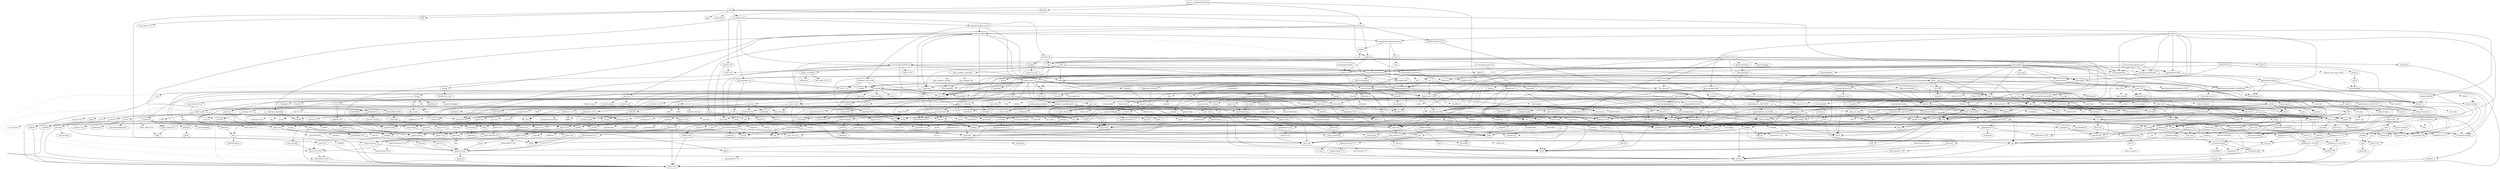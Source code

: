 digraph {
    0 [ label = "tests" shape = box]
    1 [ label = "catalyst-toolbox" shape = box]
    2 [ label = "chain-addr" shape = box]
    3 [ label = "chain-core" shape = box]
    4 [ label = "chain-ser" shape = box]
    5 [ label = "chain-crypto" shape = box]
    6 [ label = "typed-bytes" shape = box]
    7 [ label = "chain-impl-mockchain" shape = box]
    8 [ label = "cardano-legacy-address" shape = box]
    9 [ label = "chain-time" shape = box]
    10 [ label = "chain-vote" shape = box]
    11 [ label = "imhamt" shape = box]
    12 [ label = "sparse-array" shape = box]
    13 [ label = "chain-storage" shape = box]
    14 [ label = "jcli" shape = box]
    15 [ label = "jormungandr-lib" shape = box]
    16 [ label = "jormungandr-automation" shape = box]
    17 [ label = "jortestkit" shape = box]
    18 [ label = "jormungandr-integration-tests" shape = box]
    19 [ label = "hersir" shape = box]
    20 [ label = "thor" shape = box]
    21 [ label = "loki" shape = box]
    22 [ label = "mjolnir" shape = box]
    23 [ label = "snapshot-lib" shape = box]
    24 [ label = "symmetric-cipher" shape = box]
    25 [ label = "vit-servicing-station-lib" shape = box]
    26 [ label = "event-db" shape = box]
    27 [ label = "vit-servicing-station-tests" shape = box]
    28 [ label = "wallet" shape = box]
    29 [ label = "chain-path-derivation" shape = box]
    30 [ label = "hdkeygen" shape = box]
    31 [ label = "chain-network" shape = box]
    32 [ label = "jormungandrwallet" shape = box]
    33 [ label = "wallet-core" shape = box]
    34 [ label = "wallet-wasm-js" shape = box]
    35 [ label = "jormungandr" shape = box]
    36 [ label = "explorer" shape = box]
    37 [ label = "settings" shape = box]
    38 [ label = "blockchain" shape = box]
    39 [ label = "vit-servicing-station-cli" shape = box]
    40 [ label = "vit-servicing-station-server" shape = box]
    41 [ label = "iapyx" shape = box]
    42 [ label = "valgrind" shape = box]
    43 [ label = "vitup" shape = box]
    44 [ label = "mainnet-lib" shape = box]
    45 [ label = "mainnet-tools" shape = box]
    46 [ label = "scheduler-service-lib" shape = box]
    47 [ label = "signals-handler" shape = box]
    48 [ label = "snapshot-trigger-service" shape = box]
    49 [ label = "voting_tools_rs" shape = box]
    50 [ label = "integration-tests" shape = box]
    51 [ label = "cat-data-service" shape = box]
    52 [ label = "audit" shape = box]
    53 [ label = "assert_fs" ]
    54 [ label = "bech32 0.8.1" ]
    55 [ label = "clap 4.2.1" ]
    56 [ label = "color-eyre" ]
    57 [ label = "csv" ]
    58 [ label = "fraction" ]
    59 [ label = "futures" ]
    60 [ label = "gag" ]
    61 [ label = "governor" ]
    62 [ label = "graphql_client" ]
    63 [ label = "hex" ]
    64 [ label = "image" ]
    65 [ label = "itertools 0.10.5" ]
    66 [ label = "once_cell" ]
    67 [ label = "qrcode" ]
    68 [ label = "quircs" ]
    69 [ label = "rand 0.8.5" ]
    70 [ label = "rand_chacha 0.3.1" ]
    71 [ label = "rayon" ]
    72 [ label = "regex" ]
    73 [ label = "reqwest" ]
    74 [ label = "rust_decimal" ]
    75 [ label = "serde" ]
    76 [ label = "serde_json" ]
    77 [ label = "serde_yaml 0.8.26" ]
    78 [ label = "sscanf" ]
    79 [ label = "thiserror" ]
    80 [ label = "time 0.3.20" ]
    81 [ label = "tokio" ]
    82 [ label = "tracing" ]
    83 [ label = "tracing-subscriber" ]
    84 [ label = "url" ]
    85 [ label = "cryptoxide 0.4.4" ]
    86 [ label = "proptest" ]
    87 [ label = "quickcheck" ]
    88 [ label = "curve25519-dalek-ng" ]
    89 [ label = "ed25519-bip32 0.4.1" ]
    90 [ label = "ed25519-dalek" ]
    91 [ label = "generic-array" ]
    92 [ label = "rand_core 0.6.4" ]
    93 [ label = "sha2 0.10.6" ]
    94 [ label = "lazy_static" ]
    95 [ label = "strum" ]
    96 [ label = "cbor_event" ]
    97 [ label = "base64 0.21.0" ]
    98 [ label = "const_format" ]
    99 [ label = "criterion" style = dashed]
    100 [ label = "data-pile" ]
    101 [ label = "sled" ]
    102 [ label = "tempfile" ]
    103 [ label = "base64 0.13.1" ]
    104 [ label = "bincode" ]
    105 [ label = "bytes" ]
    106 [ label = "clap_complete" ]
    107 [ label = "gtmpl" ]
    108 [ label = "rpassword" ]
    109 [ label = "http" ]
    110 [ label = "humantime" ]
    111 [ label = "parity-multiaddr" ]
    112 [ label = "serde_with 2.3.1" ]
    113 [ label = "assert_cmd" ]
    114 [ label = "bytesize" ]
    115 [ label = "custom_debug" ]
    116 [ label = "flate2" ]
    117 [ label = "fs_extra" ]
    118 [ label = "json" ]
    119 [ label = "keynesis" ]
    120 [ label = "log" ]
    121 [ label = "netstat2" ]
    122 [ label = "os_info" ]
    123 [ label = "poldercast" ]
    124 [ label = "predicates 2.1.5" ]
    125 [ label = "prost 0.9.0" ]
    126 [ label = "semver" ]
    127 [ label = "sysinfo" ]
    128 [ label = "tar" ]
    129 [ label = "tokio-stream" ]
    130 [ label = "tonic 0.6.2" ]
    131 [ label = "warp" ]
    132 [ label = "zip" ]
    133 [ label = "console" ]
    134 [ label = "dialoguer" ]
    135 [ label = "indicatif" ]
    136 [ label = "sha-1" ]
    137 [ label = "sha2 0.9.9" ]
    138 [ label = "bech32 0.7.3" ]
    139 [ label = "yaml-rust" ]
    140 [ label = "ctrlc" ]
    141 [ label = "slave-pool" ]
    142 [ label = "cocoon" ]
    143 [ label = "dirs" ]
    144 [ label = "serde_test" style = dashed]
    145 [ label = "zeroize" ]
    146 [ label = "diesel" ]
    147 [ label = "diesel_migrations" ]
    148 [ label = "dotenv" ]
    149 [ label = "http-zipkin" ]
    150 [ label = "notify" ]
    151 [ label = "r2d2" ]
    152 [ label = "simplelog 0.8.0" ]
    153 [ label = "tracing-futures" ]
    154 [ label = "bb8" ]
    155 [ label = "bb8-postgres" ]
    156 [ label = "chrono" ]
    157 [ label = "dotenvy" ]
    158 [ label = "tokio-postgres" ]
    159 [ label = "cfg-if 0.1.10" ]
    160 [ label = "dyn-clone" ]
    161 [ label = "fake" ]
    162 [ label = "hyper" ]
    163 [ label = "postgres" ]
    164 [ label = "pretty_assertions" ]
    165 [ label = "rand 0.7.3" ]
    166 [ label = "rand_core 0.5.1" ]
    167 [ label = "refinery" ]
    168 [ label = "hashlink" ]
    169 [ label = "http-body" ]
    170 [ label = "pin-project" ]
    171 [ label = "clear_on_drop" ]
    172 [ label = "console_error_panic_hook" style = dashed]
    173 [ label = "getrandom 0.2.9" ]
    174 [ label = "js-sys" ]
    175 [ label = "wasm-bindgen" ]
    176 [ label = "web-sys" ]
    177 [ label = "arc-swap" ]
    178 [ label = "jsonrpsee-core" ]
    179 [ label = "jsonrpsee-http-server" ]
    180 [ label = "linked-hash-map" ]
    181 [ label = "local-ip-address" ]
    182 [ label = "lru" ]
    183 [ label = "opentelemetry" ]
    184 [ label = "opentelemetry-otlp" ]
    185 [ label = "opentelemetry-semantic-conventions" ]
    186 [ label = "prometheus" ]
    187 [ label = "tokio-util 0.6.10" ]
    188 [ label = "tracing-appender" ]
    189 [ label = "tracing-opentelemetry" ]
    190 [ label = "trust-dns-resolver" ]
    191 [ label = "anyhow" ]
    192 [ label = "async-graphql" ]
    193 [ label = "async-graphql-warp" ]
    194 [ label = "futures-channel" ]
    195 [ label = "futures-util" ]
    196 [ label = "ed25519-bip32 0.3.2" ]
    197 [ label = "prettytable-rs" ]
    198 [ label = "warp-reverse-proxy" ]
    199 [ label = "diffy" ]
    200 [ label = "glob" ]
    201 [ label = "path-slash" ]
    202 [ label = "rustls" ]
    203 [ label = "rustls-pemfile" ]
    204 [ label = "tempdir" ]
    205 [ label = "tokio-rustls" ]
    206 [ label = "uuid 0.8.2" ]
    207 [ label = "walkdir" ]
    208 [ label = "cardano-serialization-lib" ]
    209 [ label = "pharos" ]
    210 [ label = "job_scheduler_ng" ]
    211 [ label = "num-traits" ]
    212 [ label = "uuid 1.3.1" ]
    213 [ label = "bytekind" ]
    214 [ label = "cddl" ]
    215 [ label = "ciborium" ]
    216 [ label = "dashmap" ]
    217 [ label = "microtype" ]
    218 [ label = "nonempty" ]
    219 [ label = "validity" ]
    220 [ label = "cfg-if 1.0.0" ]
    221 [ label = "libmath" ]
    222 [ label = "rand_chacha 0.2.2" ]
    223 [ label = "axum" ]
    224 [ label = "metrics" ]
    225 [ label = "metrics-exporter-prometheus" ]
    226 [ label = "opentelemetry-prometheus 0.13.0" ]
    227 [ label = "panic-message" ]
    228 [ label = "poem" ]
    229 [ label = "poem-extensions" ]
    230 [ label = "poem-openapi" ]
    231 [ label = "serde_with 3.3.0" ]
    232 [ label = "tower-http" ]
    233 [ label = "clap_complete_command" ]
    234 [ label = "anstyle" ]
    235 [ label = "doc-comment" ]
    236 [ label = "globwalk" ]
    237 [ label = "predicates 3.0.2" ]
    238 [ label = "predicates-core" ]
    239 [ label = "predicates-tree" ]
    240 [ label = "clap_builder" ]
    241 [ label = "backtrace" ]
    242 [ label = "color-spantrace" style = dashed]
    243 [ label = "eyre" ]
    244 [ label = "indenter" ]
    245 [ label = "owo-colors" ]
    246 [ label = "tracing-error" style = dashed]
    247 [ label = "csv-core" ]
    248 [ label = "itoa" ]
    249 [ label = "ryu" ]
    250 [ label = "num" ]
    251 [ label = "futures-core" ]
    252 [ label = "futures-executor" ]
    253 [ label = "futures-io" ]
    254 [ label = "futures-sink" ]
    255 [ label = "futures-task" ]
    256 [ label = "filedescriptor" ]
    257 [ label = "futures-timer" style = dashed]
    258 [ label = "no-std-compat" ]
    259 [ label = "nonzero_ext" ]
    260 [ label = "parking_lot 0.12.1" ]
    261 [ label = "smallvec" ]
    262 [ label = "bytemuck" ]
    263 [ label = "byteorder" ]
    264 [ label = "color_quant" ]
    265 [ label = "gif" style = dashed]
    266 [ label = "jpeg-decoder" style = dashed]
    267 [ label = "num-iter" ]
    268 [ label = "num-rational 0.3.2" ]
    269 [ label = "png" style = dashed]
    270 [ label = "scoped_threadpool" style = dashed]
    271 [ label = "tiff" style = dashed]
    272 [ label = "either" ]
    273 [ label = "checked_int_cast" ]
    274 [ label = "ppv-lite86" ]
    275 [ label = "rayon-core" ]
    276 [ label = "aho-corasick 1.0.5" style = dashed]
    277 [ label = "memchr" ]
    278 [ label = "regex-automata 0.3.7" ]
    279 [ label = "regex-syntax 0.7.5" ]
    280 [ label = "serde_urlencoded" ]
    281 [ label = "tower-service" ]
    282 [ label = "arrayvec 0.7.2" ]
    283 [ label = "borsh" style = dashed]
    284 [ label = "bytecheck" style = dashed]
    285 [ label = "rkyv" style = dashed]
    286 [ label = "indexmap 1.9.3" ]
    287 [ label = "time-core" ]
    288 [ label = "mio" style = dashed]
    289 [ label = "num_cpus" ]
    290 [ label = "pin-project-lite" ]
    291 [ label = "tracing-core" ]
    292 [ label = "matchers" style = dashed]
    293 [ label = "nu-ansi-term" style = dashed]
    294 [ label = "sharded-slab" style = dashed]
    295 [ label = "thread_local" ]
    296 [ label = "tracing-log" style = dashed]
    297 [ label = "tracing-serde" style = dashed]
    298 [ label = "form_urlencoded" ]
    299 [ label = "idna 0.4.0" ]
    300 [ label = "percent-encoding" ]
    301 [ label = "bit-set" style = dashed]
    302 [ label = "bitflags" ]
    303 [ label = "quick-error 2.0.1" style = dashed]
    304 [ label = "rand_xorshift" ]
    305 [ label = "regex-syntax 0.6.29" style = dashed]
    306 [ label = "rusty-fork" style = dashed]
    307 [ label = "unarray" ]
    308 [ label = "env_logger" style = dashed]
    309 [ label = "digest 0.9.0" ]
    310 [ label = "subtle-ng" ]
    311 [ label = "curve25519-dalek" ]
    312 [ label = "ed25519" ]
    313 [ label = "typenum" ]
    314 [ label = "digest 0.10.6" ]
    315 [ label = "atty" style = dashed]
    316 [ label = "cast" style = dashed]
    317 [ label = "clap 2.34.0" style = dashed]
    318 [ label = "criterion-plot" style = dashed]
    319 [ label = "oorandom" style = dashed]
    320 [ label = "plotters" style = dashed]
    321 [ label = "serde_cbor" style = dashed]
    322 [ label = "tinytemplate" style = dashed]
    323 [ label = "memmap2" ]
    324 [ label = "crc32fast" ]
    325 [ label = "crossbeam-epoch" ]
    326 [ label = "crossbeam-utils" ]
    327 [ label = "fxhash" ]
    328 [ label = "libc" ]
    329 [ label = "parking_lot 0.11.2" ]
    330 [ label = "fastrand" ]
    331 [ label = "gtmpl_value" ]
    332 [ label = "fnv" ]
    333 [ label = "arrayref" ]
    334 [ label = "bs58" ]
    335 [ label = "data-encoding" ]
    336 [ label = "multihash" ]
    337 [ label = "static_assertions" ]
    338 [ label = "unsigned-varint 0.7.1" ]
    339 [ label = "bstr" ]
    340 [ label = "wait-timeout" ]
    341 [ label = "miniz_oxide 0.6.2" ]
    342 [ label = "cryptoxide 0.3.6" ]
    343 [ label = "difflib" style = dashed]
    344 [ label = "float-cmp" style = dashed]
    345 [ label = "normalize-line-endings" style = dashed]
    346 [ label = "filetime" ]
    347 [ label = "tokio-util 0.7.7" ]
    348 [ label = "async-stream" ]
    349 [ label = "h2" style = dashed]
    350 [ label = "hyper-timeout" style = dashed]
    351 [ label = "tower" ]
    352 [ label = "tower-layer" ]
    353 [ label = "headers" ]
    354 [ label = "mime" ]
    355 [ label = "mime_guess" ]
    356 [ label = "multiparty" style = dashed]
    357 [ label = "scoped-tls" ]
    358 [ label = "tokio-tungstenite" style = dashed]
    359 [ label = "aes 0.7.5" style = dashed]
    360 [ label = "bzip2" style = dashed]
    361 [ label = "constant_time_eq" style = dashed]
    362 [ label = "hmac 0.12.1" ]
    363 [ label = "pbkdf2 0.11.0" style = dashed]
    364 [ label = "sha1" ]
    365 [ label = "zstd" style = dashed]
    366 [ label = "unicode-width" ]
    367 [ label = "shell-words" ]
    368 [ label = "number_prefix" ]
    369 [ label = "block-buffer 0.9.0" ]
    370 [ label = "opaque-debug" ]
    371 [ label = "crossbeam-channel" ]
    372 [ label = "aes-gcm 0.9.4" ]
    373 [ label = "chacha20poly1305" ]
    374 [ label = "hmac 0.11.0" ]
    375 [ label = "pbkdf2 0.9.0" ]
    376 [ label = "dirs-sys" ]
    377 [ label = "pq-sys" style = dashed]
    378 [ label = "migrations_internals" ]
    379 [ label = "zipkin" ]
    380 [ label = "scheduled-thread-pool" ]
    381 [ label = "termcolor" ]
    382 [ label = "num-integer" ]
    383 [ label = "time 0.1.45" style = dashed]
    384 [ label = "fallible-iterator" ]
    385 [ label = "phf" ]
    386 [ label = "postgres-protocol" ]
    387 [ label = "postgres-types" ]
    388 [ label = "socket2 0.5.1" ]
    389 [ label = "httparse" ]
    390 [ label = "httpdate" ]
    391 [ label = "socket2 0.4.9" style = dashed]
    392 [ label = "want" ]
    393 [ label = "ansi_term 0.11.0" ]
    394 [ label = "difference" ]
    395 [ label = "getrandom 0.1.16" style = dashed]
    396 [ label = "refinery-core" ]
    397 [ label = "hashbrown 0.12.3" ]
    398 [ label = "beef" ]
    399 [ label = "jsonrpsee-types" ]
    400 [ label = "rustc-hash" style = dashed]
    401 [ label = "globset" ]
    402 [ label = "unicase" ]
    403 [ label = "opentelemetry_api 0.19.0" ]
    404 [ label = "opentelemetry_sdk 0.19.0" ]
    405 [ label = "opentelemetry-proto" ]
    406 [ label = "prost 0.11.8" style = dashed]
    407 [ label = "tonic 0.8.3" style = dashed]
    408 [ label = "protobuf" ]
    409 [ label = "slab" style = dashed]
    410 [ label = "lru-cache" ]
    411 [ label = "resolv-conf" style = dashed]
    412 [ label = "trust-dns-proto" ]
    413 [ label = "async-graphql-parser" ]
    414 [ label = "async-graphql-value" ]
    415 [ label = "fast_chemail" style = dashed]
    416 [ label = "multer" ]
    417 [ label = "pin-utils" ]
    418 [ label = "encode_unicode" ]
    419 [ label = "is-terminal" ]
    420 [ label = "term" ]
    421 [ label = "ansi_term 0.12.1" ]
    422 [ label = "ring" ]
    423 [ label = "sct" ]
    424 [ label = "webpki" ]
    425 [ label = "rand 0.4.6" ]
    426 [ label = "remove_dir_all" ]
    427 [ label = "same-file" ]
    428 [ label = "num-bigint" ]
    429 [ label = "schemars" ]
    430 [ label = "cron" ]
    431 [ label = "libm" style = dashed]
    432 [ label = "abnf_to_pest" ]
    433 [ label = "base16" ]
    434 [ label = "base64-url" style = dashed]
    435 [ label = "clap 3.2.23" style = dashed]
    436 [ label = "codespan-reporting" ]
    437 [ label = "hexf-parse" ]
    438 [ label = "itertools 0.11.0" ]
    439 [ label = "lexical-core" ]
    440 [ label = "pest_meta" ]
    441 [ label = "pest_vm" ]
    442 [ label = "simplelog 0.12.1" ]
    443 [ label = "uriparse" style = dashed]
    444 [ label = "ciborium-io" ]
    445 [ label = "ciborium-ll" ]
    446 [ label = "hashbrown 0.14.0" ]
    447 [ label = "lock_api" ]
    448 [ label = "parking_lot_core 0.9.8" ]
    449 [ label = "secrecy" style = dashed]
    450 [ label = "rand 0.3.23" ]
    451 [ label = "axum-core" ]
    452 [ label = "matchit" ]
    453 [ label = "serde_path_to_error" style = dashed]
    454 [ label = "sync_wrapper" ]
    455 [ label = "ahash 0.8.3" ]
    456 [ label = "ipnet" ]
    457 [ label = "metrics-util" ]
    458 [ label = "quanta" ]
    459 [ label = "opentelemetry_api 0.20.0" ]
    460 [ label = "opentelemetry_sdk 0.20.0" ]
    461 [ label = "cookie" style = dashed]
    462 [ label = "opentelemetry-http" style = dashed]
    463 [ label = "opentelemetry-prometheus 0.12.0" style = dashed]
    464 [ label = "quick-xml" ]
    465 [ label = "rfc7239" ]
    466 [ label = "serde_yaml 0.9.25" ]
    467 [ label = "indexmap 2.0.0" ]
    468 [ label = "http-range-header" ]
    469 [ label = "clap_complete_fig" style = dashed]
    470 [ label = "clap_complete_nushell" style = dashed]
    471 [ label = "ignore" ]
    472 [ label = "termtree" ]
    473 [ label = "anstream" style = dashed]
    474 [ label = "clap_lex 0.4.1" ]
    475 [ label = "strsim" style = dashed]
    476 [ label = "addr2line" ]
    477 [ label = "object" ]
    478 [ label = "rustc-demangle" ]
    479 [ label = "num-complex" ]
    480 [ label = "num-rational 0.4.1" ]
    481 [ label = "weezl" style = dashed]
    482 [ label = "deflate" style = dashed]
    483 [ label = "miniz_oxide 0.3.7" style = dashed]
    484 [ label = "miniz_oxide 0.4.4" style = dashed]
    485 [ label = "crossbeam-deque" ]
    486 [ label = "hashbrown 0.13.1" style = dashed]
    487 [ label = "ptr_meta" style = dashed]
    488 [ label = "simdutf8" style = dashed]
    489 [ label = "rend" style = dashed]
    490 [ label = "seahash" style = dashed]
    491 [ label = "regex-automata 0.1.10" style = dashed]
    492 [ label = "overload" style = dashed]
    493 [ label = "unicode-bidi" ]
    494 [ label = "unicode-normalization" ]
    495 [ label = "bit-vec" style = dashed]
    496 [ label = "quick-error 1.2.3" style = dashed]
    497 [ label = "subtle" ]
    498 [ label = "signature" ]
    499 [ label = "block-buffer 0.10.4" style = dashed]
    500 [ label = "crypto-common" ]
    501 [ label = "textwrap 0.11.0" style = dashed]
    502 [ label = "plotters-backend" style = dashed]
    503 [ label = "plotters-svg" style = dashed]
    504 [ label = "half" ]
    505 [ label = "memoffset" ]
    506 [ label = "scopeguard" ]
    507 [ label = "instant" ]
    508 [ label = "parking_lot_core 0.8.6" ]
    509 [ label = "unsigned-varint 0.5.1" ]
    510 [ label = "adler" ]
    511 [ label = "tokio-io-timeout" style = dashed]
    512 [ label = "headers-core" ]
    513 [ label = "try-lock" ]
    514 [ label = "tungstenite" style = dashed]
    515 [ label = "cipher 0.3.0" ]
    516 [ label = "bzip2-sys" style = dashed]
    517 [ label = "password-hash" style = dashed]
    518 [ label = "zstd-safe" style = dashed]
    519 [ label = "aead 0.4.3" ]
    520 [ label = "ctr 0.8.0" ]
    521 [ label = "ghash 0.4.4" ]
    522 [ label = "aead 0.5.2" ]
    523 [ label = "chacha20" ]
    524 [ label = "cipher 0.4.4" ]
    525 [ label = "poly1305" ]
    526 [ label = "crypto-mac" ]
    527 [ label = "lazycell" ]
    528 [ label = "zipkin-types" ]
    529 [ label = "phf_shared" ]
    530 [ label = "md-5" ]
    531 [ label = "stringprep" ]
    532 [ label = "siphasher" ]
    533 [ label = "toml" ]
    534 [ label = "ahash 0.7.6" style = dashed]
    535 [ label = "aho-corasick 0.7.20" ]
    536 [ label = "urlencoding" ]
    537 [ label = "hostname" style = dashed]
    538 [ label = "idna 0.2.3" ]
    539 [ label = "tinyvec" ]
    540 [ label = "pest" ]
    541 [ label = "ascii_utils" style = dashed]
    542 [ label = "encoding_rs" ]
    543 [ label = "spin" ]
    544 [ label = "io-lifetimes" ]
    545 [ label = "dirs-next" ]
    546 [ label = "untrusted" ]
    547 [ label = "nom" ]
    548 [ label = "abnf" ]
    549 [ label = "pretty" ]
    550 [ label = "clap_lex 0.2.4" style = dashed]
    551 [ label = "textwrap 0.16.0" style = dashed]
    552 [ label = "lexical-parse-float" style = dashed]
    553 [ label = "lexical-parse-integer" style = dashed]
    554 [ label = "lexical-util" ]
    555 [ label = "lexical-write-float" style = dashed]
    556 [ label = "lexical-write-integer" style = dashed]
    557 [ label = "sketches-ddsketch" style = dashed]
    558 [ label = "ordered-float" ]
    559 [ label = "aes-gcm 0.10.2" style = dashed]
    560 [ label = "base64 0.20.0" style = dashed]
    561 [ label = "hkdf" style = dashed]
    562 [ label = "uncased" ]
    563 [ label = "unsafe-libyaml" ]
    564 [ label = "equivalent" ]
    565 [ label = "anstyle-parse" style = dashed]
    566 [ label = "concolor-override" style = dashed]
    567 [ label = "concolor-query" style = dashed]
    568 [ label = "utf8parse" style = dashed]
    569 [ label = "gimli" ]
    570 [ label = "adler32" style = dashed]
    571 [ label = "utf-8" style = dashed]
    572 [ label = "base64ct" style = dashed]
    573 [ label = "zstd-sys" style = dashed]
    574 [ label = "polyval 0.5.3" ]
    575 [ label = "inout" ]
    576 [ label = "universal-hash 0.5.0" ]
    577 [ label = "match_cfg" style = dashed]
    578 [ label = "matches" ]
    579 [ label = "tinyvec_macros" style = dashed]
    580 [ label = "ucd-trie" ]
    581 [ label = "dirs-sys-next" ]
    582 [ label = "minimal-lexical" ]
    583 [ label = "abnf-core" ]
    584 [ label = "arrayvec 0.5.2" ]
    585 [ label = "typed-arena" ]
    586 [ label = "unicode-segmentation" ]
    587 [ label = "os_str_bytes" style = dashed]
    588 [ label = "aes 0.8.3" style = dashed]
    589 [ label = "ctr 0.9.2" style = dashed]
    590 [ label = "ghash 0.5.0" style = dashed]
    591 [ label = "universal-hash 0.4.1" ]
    592 [ label = "polyval 0.6.1" style = dashed]
    1 -> 56 [ ]
    1 -> 60 [ ]
    1 -> 61 [ ]
    1 -> 18 [ ]
    1 -> 67 [ ]
    1 -> 68 [ ]
    1 -> 78 [ ]
    1 -> 24 [ ]
    1 -> 25 [ style = dotted]
    1 -> 28 [ ]
    2 -> 3 [ ]
    2 -> 5 [ ]
    3 -> 4 [ ]
    4 -> 79 [ ]
    5 -> 54 [ ]
    5 -> 88 [ ]
    5 -> 89 [ ]
    5 -> 90 [ ]
    5 -> 63 [ ]
    5 -> 86 [ style = dotted]
    5 -> 87 [ style = dotted]
    5 -> 71 [ ]
    5 -> 93 [ ]
    5 -> 6 [ ]
    7 -> 8 [ ]
    7 -> 2 [ ]
    7 -> 9 [ ]
    7 -> 10 [ ]
    7 -> 11 [ ]
    7 -> 12 [ ]
    7 -> 95 [ ]
    7 -> 82 [ ]
    8 -> 96 [ ]
    8 -> 89 [ ]
    9 -> 3 [ ]
    9 -> 86 [ style = dotted]
    9 -> 87 [ style = dotted]
    10 -> 97 [ ]
    10 -> 3 [ ]
    10 -> 5 [ ]
    10 -> 98 [ ]
    11 -> 86 [ style = dotted]
    11 -> 79 [ ]
    13 -> 99 [ style = dotted]
    13 -> 100 [ ]
    13 -> 92 [ style = dotted]
    13 -> 101 [ ]
    13 -> 102 [ style = dotted]
    13 -> 79 [ ]
    14 -> 104 [ ]
    14 -> 106 [ ]
    14 -> 107 [ ]
    14 -> 15 [ ]
    14 -> 73 [ ]
    14 -> 108 [ ]
    14 -> 77 [ ]
    15 -> 7 [ ]
    15 -> 109 [ ]
    15 -> 110 [ ]
    15 -> 111 [ ]
    15 -> 112 [ ]
    16 -> 113 [ ]
    16 -> 13 [ ]
    16 -> 62 [ ]
    16 -> 14 [ ]
    16 -> 17 [ ]
    16 -> 118 [ ]
    16 -> 121 [ ]
    16 -> 123 [ ]
    16 -> 130 [ ]
    16 -> 83 [ ]
    17 -> 53 [ ]
    17 -> 54 [ ]
    17 -> 114 [ ]
    17 -> 57 [ ]
    17 -> 115 [ ]
    17 -> 134 [ ]
    17 -> 117 [ ]
    17 -> 63 [ ]
    17 -> 110 [ ]
    17 -> 135 [ ]
    17 -> 122 [ ]
    17 -> 124 [ ]
    17 -> 73 [ ]
    17 -> 126 [ ]
    17 -> 77 [ ]
    17 -> 136 [ ]
    17 -> 137 [ ]
    17 -> 127 [ ]
    17 -> 128 [ ]
    17 -> 131 [ ]
    17 -> 132 [ ]
    18 -> 138 [ ]
    18 -> 19 [ ]
    18 -> 22 [ ]
    19 -> 140 [ ]
    19 -> 141 [ ]
    19 -> 20 [ ]
    20 -> 142 [ ]
    20 -> 143 [ ]
    20 -> 16 [ ]
    21 -> 20 [ ]
    22 -> 21 [ ]
    23 -> 58 [ ]
    23 -> 15 [ ]
    23 -> 73 [ ]
    23 -> 74 [ ]
    23 -> 144 [ style = dotted]
    24 -> 85 [ ]
    24 -> 69 [ ]
    24 -> 79 [ ]
    24 -> 145 [ ]
    25 -> 55 [ ]
    25 -> 147 [ ]
    25 -> 148 [ ]
    25 -> 26 [ ]
    25 -> 149 [ ]
    25 -> 65 [ ]
    25 -> 150 [ ]
    25 -> 152 [ ]
    25 -> 23 [ ]
    25 -> 153 [ ]
    25 -> 83 [ ]
    25 -> 131 [ ]
    26 -> 155 [ ]
    26 -> 157 [ ]
    26 -> 74 [ ]
    26 -> 79 [ ]
    27 -> 113 [ ]
    27 -> 159 [ ]
    27 -> 160 [ ]
    27 -> 161 [ ]
    27 -> 17 [ ]
    27 -> 164 [ ]
    27 -> 167 [ ]
    27 -> 25 [ ]
    28 -> 168 [ ]
    28 -> 30 [ ]
    28 -> 65 [ ]
    28 -> 15 [ ]
    29 -> 79 [ ]
    30 -> 8 [ ]
    30 -> 2 [ ]
    30 -> 29 [ ]
    31 -> 5 [ ]
    31 -> 59 [ ]
    31 -> 79 [ ]
    31 -> 130 [ ]
    32 -> 33 [ ]
    33 -> 138 [ ]
    33 -> 24 [ ]
    33 -> 28 [ ]
    34 -> 171 [ ]
    34 -> 172 [ style = dotted]
    34 -> 33 [ ]
    34 -> 176 [ ]
    35 -> 177 [ ]
    35 -> 31 [ ]
    35 -> 13 [ ]
    35 -> 55 [ ]
    35 -> 149 [ ]
    35 -> 15 [ ]
    35 -> 179 [ ]
    35 -> 181 [ ]
    35 -> 184 [ ]
    35 -> 185 [ ]
    35 -> 123 [ ]
    35 -> 186 [ style = dotted]
    35 -> 73 [ ]
    35 -> 77 [ ]
    35 -> 188 [ ]
    35 -> 189 [ ]
    35 -> 190 [ ]
    35 -> 131 [ ]
    36 -> 191 [ ]
    36 -> 193 [ ]
    36 -> 31 [ ]
    36 -> 149 [ ]
    36 -> 18 [ ]
    36 -> 184 [ ]
    36 -> 185 [ ]
    36 -> 188 [ ]
    36 -> 189 [ ]
    37 -> 101 [ ]
    37 -> 79 [ ]
    38 -> 7 [ ]
    38 -> 182 [ ]
    39 -> 57 [ ]
    39 -> 25 [ ]
    40 -> 184 [ ]
    40 -> 185 [ ]
    40 -> 188 [ ]
    40 -> 189 [ ]
    40 -> 25 [ ]
    41 -> 1 [ ]
    41 -> 196 [ ]
    41 -> 197 [ ]
    41 -> 42 [ ]
    42 -> 16 [ ]
    42 -> 27 [ ]
    42 -> 33 [ ]
    42 -> 198 [ ]
    43 -> 199 [ ]
    43 -> 200 [ ]
    43 -> 45 [ ]
    43 -> 201 [ ]
    43 -> 188 [ ]
    43 -> 206 [ ]
    43 -> 42 [ ]
    44 -> 208 [ ]
    44 -> 209 [ ]
    44 -> 23 [ ]
    44 -> 204 [ ]
    44 -> 20 [ ]
    45 -> 210 [ ]
    45 -> 44 [ ]
    45 -> 197 [ ]
    45 -> 48 [ ]
    45 -> 27 [ ]
    46 -> 156 [ ]
    46 -> 55 [ ]
    46 -> 59 [ ]
    46 -> 17 [ ]
    46 -> 212 [ ]
    47 -> 59 [ ]
    47 -> 81 [ ]
    48 -> 1 [ ]
    48 -> 46 [ ]
    48 -> 47 [ ]
    48 -> 49 [ ]
    49 -> 213 [ ]
    49 -> 208 [ ]
    49 -> 214 [ ]
    49 -> 55 [ ]
    49 -> 56 [ ]
    49 -> 216 [ ]
    49 -> 143 [ ]
    49 -> 217 [ ]
    49 -> 218 [ ]
    49 -> 86 [ ]
    49 -> 71 [ ]
    49 -> 74 [ ]
    49 -> 219 [ ]
    50 -> 41 [ ]
    50 -> 221 [ ]
    50 -> 222 [ ]
    50 -> 43 [ ]
    51 -> 223 [ ]
    51 -> 55 [ ]
    51 -> 85 [ ]
    51 -> 26 [ ]
    51 -> 225 [ ]
    51 -> 226 [ ]
    51 -> 227 [ ]
    51 -> 229 [ ]
    51 -> 231 [ ]
    51 -> 232 [ ]
    51 -> 83 [ ]
    52 -> 13 [ ]
    52 -> 233 [ ]
    52 -> 56 [ ]
    52 -> 77 [ ]
    52 -> 28 [ ]
    53 -> 235 [ ]
    53 -> 236 [ ]
    53 -> 237 [ ]
    53 -> 239 [ ]
    53 -> 102 [ ]
    55 -> 240 [ ]
    56 -> 241 [ ]
    56 -> 242 [ style = dotted]
    56 -> 243 [ ]
    57 -> 247 [ ]
    57 -> 248 [ ]
    57 -> 249 [ ]
    57 -> 75 [ ]
    58 -> 94 [ style = dotted]
    58 -> 250 [ ]
    59 -> 252 [ style = dotted]
    60 -> 256 [ ]
    60 -> 102 [ ]
    61 -> 59 [ style = dotted]
    61 -> 257 [ style = dotted]
    61 -> 258 [ ]
    61 -> 259 [ ]
    61 -> 260 [ ]
    61 -> 69 [ style = dotted]
    62 -> 76 [ ]
    64 -> 262 [ ]
    64 -> 265 [ style = dotted]
    64 -> 267 [ ]
    64 -> 268 [ ]
    64 -> 269 [ style = dotted]
    64 -> 270 [ style = dotted]
    64 -> 271 [ style = dotted]
    65 -> 272 [ ]
    67 -> 273 [ ]
    67 -> 64 [ style = dotted]
    68 -> 211 [ ]
    68 -> 79 [ ]
    69 -> 70 [ style = dotted]
    70 -> 274 [ ]
    70 -> 92 [ ]
    71 -> 272 [ ]
    71 -> 275 [ ]
    72 -> 278 [ ]
    73 -> 97 [ ]
    73 -> 195 [ ]
    73 -> 109 [ ]
    73 -> 76 [ style = dotted]
    73 -> 280 [ ]
    73 -> 281 [ ]
    73 -> 84 [ ]
    74 -> 282 [ ]
    74 -> 283 [ style = dotted]
    74 -> 163 [ style = dotted]
    74 -> 285 [ style = dotted]
    76 -> 248 [ ]
    76 -> 249 [ ]
    76 -> 75 [ ]
    77 -> 286 [ ]
    77 -> 249 [ ]
    77 -> 139 [ ]
    78 -> 98 [ ]
    78 -> 94 [ ]
    78 -> 72 [ ]
    80 -> 248 [ style = dotted]
    80 -> 75 [ style = dotted]
    80 -> 287 [ ]
    81 -> 105 [ style = dotted]
    81 -> 288 [ style = dotted]
    81 -> 289 [ style = dotted]
    81 -> 260 [ style = dotted]
    81 -> 290 [ ]
    82 -> 120 [ style = dotted]
    82 -> 290 [ ]
    82 -> 291 [ ]
    83 -> 292 [ style = dotted]
    83 -> 293 [ style = dotted]
    83 -> 72 [ style = dotted]
    83 -> 76 [ style = dotted]
    83 -> 294 [ style = dotted]
    83 -> 261 [ style = dotted]
    83 -> 295 [ style = dotted]
    83 -> 80 [ style = dotted]
    83 -> 82 [ style = dotted]
    83 -> 296 [ style = dotted]
    83 -> 297 [ style = dotted]
    84 -> 298 [ ]
    84 -> 299 [ ]
    84 -> 75 [ style = dotted]
    86 -> 301 [ style = dotted]
    86 -> 302 [ ]
    86 -> 263 [ ]
    86 -> 94 [ style = dotted]
    86 -> 211 [ ]
    86 -> 303 [ style = dotted]
    86 -> 69 [ ]
    86 -> 304 [ ]
    86 -> 305 [ style = dotted]
    86 -> 306 [ style = dotted]
    86 -> 307 [ ]
    87 -> 308 [ style = dotted]
    87 -> 165 [ ]
    88 -> 263 [ ]
    88 -> 309 [ ]
    88 -> 92 [ ]
    88 -> 310 [ ]
    88 -> 145 [ ]
    89 -> 85 [ ]
    90 -> 311 [ ]
    90 -> 312 [ ]
    90 -> 165 [ style = dotted]
    90 -> 75 [ style = dotted]
    90 -> 137 [ ]
    91 -> 313 [ ]
    92 -> 173 [ style = dotted]
    93 -> 314 [ ]
    99 -> 315 [ style = dashed]
    99 -> 317 [ style = dashed]
    99 -> 318 [ style = dashed]
    99 -> 57 [ style = dashed]
    99 -> 59 [ style = dotted]
    99 -> 94 [ style = dashed]
    99 -> 319 [ style = dashed]
    99 -> 320 [ style = dashed]
    99 -> 71 [ style = dashed]
    99 -> 72 [ style = dashed]
    99 -> 321 [ style = dashed]
    99 -> 322 [ style = dashed]
    99 -> 81 [ style = dotted]
    99 -> 207 [ style = dashed]
    100 -> 323 [ ]
    101 -> 324 [ ]
    101 -> 325 [ ]
    101 -> 327 [ ]
    101 -> 328 [ ]
    101 -> 120 [ ]
    101 -> 329 [ ]
    102 -> 220 [ ]
    102 -> 330 [ ]
    104 -> 75 [ ]
    105 -> 75 [ style = dotted]
    106 -> 55 [ ]
    107 -> 331 [ ]
    107 -> 65 [ ]
    107 -> 94 [ ]
    107 -> 300 [ ]
    108 -> 76 [ ]
    109 -> 105 [ ]
    109 -> 332 [ ]
    109 -> 248 [ ]
    111 -> 333 [ ]
    111 -> 334 [ ]
    111 -> 263 [ ]
    111 -> 335 [ ]
    111 -> 336 [ ]
    111 -> 337 [ ]
    111 -> 338 [ ]
    111 -> 84 [ style = dotted]
    112 -> 103 [ style = dotted]
    112 -> 156 [ style = dotted]
    112 -> 63 [ style = dotted]
    112 -> 286 [ style = dotted]
    112 -> 76 [ style = dotted]
    112 -> 80 [ style = dotted]
    113 -> 339 [ ]
    113 -> 235 [ ]
    113 -> 237 [ ]
    113 -> 239 [ ]
    113 -> 340 [ ]
    116 -> 324 [ ]
    116 -> 341 [ style = dotted]
    119 -> 342 [ ]
    119 -> 63 [ ]
    119 -> 70 [ ]
    119 -> 79 [ ]
    120 -> 220 [ ]
    120 -> 75 [ style = dotted]
    121 -> 302 [ ]
    121 -> 328 [ ]
    121 -> 79 [ ]
    122 -> 120 [ ]
    123 -> 119 [ ]
    123 -> 182 [ ]
    124 -> 343 [ style = dotted]
    124 -> 344 [ style = dotted]
    124 -> 65 [ ]
    124 -> 345 [ style = dotted]
    124 -> 238 [ ]
    124 -> 72 [ style = dotted]
    125 -> 105 [ ]
    126 -> 75 [ style = dotted]
    127 -> 71 [ style = dotted]
    128 -> 346 [ ]
    129 -> 347 [ style = dotted]
    130 -> 348 [ ]
    130 -> 103 [ ]
    130 -> 350 [ style = dotted]
    130 -> 300 [ ]
    130 -> 125 [ style = dotted]
    130 -> 129 [ ]
    130 -> 187 [ ]
    130 -> 351 [ style = dotted]
    130 -> 153 [ style = dotted]
    131 -> 353 [ ]
    131 -> 162 [ ]
    131 -> 355 [ ]
    131 -> 356 [ style = dotted]
    131 -> 170 [ ]
    131 -> 203 [ ]
    131 -> 357 [ ]
    131 -> 76 [ ]
    131 -> 280 [ ]
    131 -> 205 [ style = dotted]
    131 -> 129 [ ]
    131 -> 358 [ style = dotted]
    132 -> 359 [ style = dotted]
    132 -> 263 [ ]
    132 -> 360 [ style = dotted]
    132 -> 361 [ style = dotted]
    132 -> 116 [ style = dotted]
    132 -> 363 [ style = dotted]
    132 -> 364 [ style = dotted]
    132 -> 80 [ style = dotted]
    132 -> 365 [ style = dotted]
    133 -> 94 [ ]
    133 -> 328 [ ]
    133 -> 366 [ style = dotted]
    134 -> 133 [ ]
    134 -> 367 [ ]
    134 -> 102 [ style = dotted]
    134 -> 145 [ style = dotted]
    135 -> 133 [ ]
    135 -> 368 [ ]
    135 -> 72 [ ]
    136 -> 369 [ ]
    136 -> 220 [ ]
    136 -> 309 [ ]
    136 -> 370 [ ]
    137 -> 369 [ ]
    137 -> 220 [ ]
    137 -> 309 [ ]
    137 -> 370 [ ]
    139 -> 180 [ ]
    141 -> 371 [ ]
    142 -> 372 [ ]
    142 -> 373 [ ]
    142 -> 375 [ ]
    142 -> 69 [ ]
    143 -> 376 [ ]
    144 -> 75 [ style = dashed]
    146 -> 302 [ style = dotted]
    146 -> 263 [ ]
    146 -> 156 [ style = dotted]
    146 -> 377 [ style = dotted]
    146 -> 151 [ style = dotted]
    146 -> 76 [ style = dotted]
    147 -> 378 [ ]
    149 -> 109 [ ]
    149 -> 379 [ ]
    150 -> 302 [ ]
    150 -> 371 [ style = dotted]
    150 -> 346 [ ]
    150 -> 328 [ ]
    150 -> 207 [ ]
    151 -> 120 [ ]
    151 -> 380 [ ]
    152 -> 156 [ ]
    152 -> 120 [ ]
    152 -> 381 [ style = dotted]
    153 -> 170 [ style = dotted]
    153 -> 82 [ ]
    154 -> 195 [ ]
    154 -> 81 [ ]
    155 -> 154 [ ]
    155 -> 158 [ ]
    156 -> 382 [ ]
    156 -> 75 [ style = dotted]
    156 -> 383 [ style = dotted]
    158 -> 195 [ ]
    158 -> 300 [ ]
    158 -> 385 [ ]
    158 -> 387 [ ]
    158 -> 388 [ ]
    158 -> 347 [ ]
    161 -> 156 [ style = dotted]
    161 -> 109 [ style = dotted]
    161 -> 69 [ ]
    162 -> 349 [ style = dotted]
    162 -> 169 [ ]
    162 -> 389 [ ]
    162 -> 390 [ ]
    162 -> 391 [ style = dotted]
    162 -> 281 [ ]
    162 -> 392 [ ]
    163 -> 158 [ ]
    164 -> 393 [ ]
    164 -> 394 [ ]
    165 -> 166 [ ]
    166 -> 395 [ style = dotted]
    167 -> 396 [ ]
    168 -> 397 [ ]
    169 -> 109 [ ]
    169 -> 290 [ ]
    172 -> 175 [ style = dashed]
    173 -> 220 [ ]
    174 -> 175 [ ]
    175 -> 220 [ ]
    176 -> 174 [ ]
    178 -> 282 [ style = dotted]
    178 -> 162 [ style = dotted]
    178 -> 399 [ ]
    178 -> 69 [ style = dotted]
    178 -> 400 [ style = dotted]
    179 -> 401 [ ]
    179 -> 178 [ ]
    179 -> 94 [ ]
    179 -> 402 [ ]
    181 -> 79 [ ]
    182 -> 397 [ style = dotted]
    183 -> 404 [ ]
    184 -> 405 [ ]
    185 -> 183 [ ]
    186 -> 332 [ ]
    186 -> 94 [ ]
    186 -> 277 [ ]
    186 -> 260 [ ]
    186 -> 408 [ style = dotted]
    186 -> 79 [ ]
    187 -> 251 [ ]
    187 -> 254 [ ]
    187 -> 409 [ style = dotted]
    187 -> 81 [ ]
    188 -> 371 [ ]
    188 -> 83 [ ]
    189 -> 183 [ ]
    189 -> 83 [ ]
    190 -> 410 [ ]
    190 -> 411 [ style = dotted]
    190 -> 412 [ ]
    192 -> 413 [ ]
    192 -> 348 [ ]
    192 -> 103 [ ]
    192 -> 415 [ style = dotted]
    192 -> 416 [ ]
    192 -> 211 [ ]
    192 -> 66 [ ]
    192 -> 72 [ ]
    192 -> 280 [ ]
    192 -> 337 [ ]
    192 -> 102 [ ]
    193 -> 192 [ ]
    193 -> 131 [ ]
    194 -> 251 [ ]
    194 -> 254 [ style = dotted]
    195 -> 194 [ style = dotted]
    195 -> 253 [ style = dotted]
    195 -> 255 [ ]
    195 -> 277 [ style = dotted]
    195 -> 290 [ ]
    195 -> 417 [ ]
    195 -> 409 [ style = dotted]
    196 -> 342 [ ]
    197 -> 57 [ style = dotted]
    197 -> 418 [ ]
    197 -> 419 [ ]
    197 -> 94 [ ]
    197 -> 420 [ ]
    197 -> 366 [ ]
    198 -> 94 [ ]
    198 -> 73 [ ]
    198 -> 131 [ ]
    199 -> 421 [ ]
    202 -> 120 [ style = dotted]
    202 -> 423 [ ]
    202 -> 424 [ ]
    203 -> 97 [ ]
    204 -> 425 [ ]
    204 -> 426 [ ]
    205 -> 202 [ ]
    205 -> 81 [ ]
    206 -> 173 [ style = dotted]
    206 -> 75 [ style = dotted]
    207 -> 427 [ ]
    208 -> 138 [ ]
    208 -> 96 [ ]
    208 -> 171 [ ]
    208 -> 89 [ ]
    208 -> 63 [ ]
    208 -> 65 [ ]
    208 -> 180 [ ]
    208 -> 428 [ ]
    208 -> 69 [ ]
    208 -> 429 [ ]
    208 -> 137 [ ]
    209 -> 59 [ ]
    210 -> 430 [ ]
    210 -> 212 [ ]
    211 -> 431 [ style = dotted]
    212 -> 173 [ style = dotted]
    212 -> 75 [ style = dotted]
    213 -> 63 [ style = dotted]
    213 -> 75 [ ]
    213 -> 307 [ ]
    214 -> 432 [ ]
    214 -> 433 [ ]
    214 -> 434 [ style = dotted]
    214 -> 156 [ style = dotted]
    214 -> 215 [ style = dotted]
    214 -> 435 [ style = dotted]
    214 -> 436 [ ]
    214 -> 335 [ ]
    214 -> 437 [ ]
    214 -> 438 [ ]
    214 -> 439 [ ]
    214 -> 441 [ ]
    214 -> 72 [ ]
    214 -> 76 [ style = dotted]
    214 -> 442 [ ]
    214 -> 443 [ style = dotted]
    215 -> 445 [ ]
    215 -> 75 [ ]
    216 -> 446 [ ]
    216 -> 447 [ ]
    216 -> 66 [ ]
    216 -> 448 [ ]
    217 -> 449 [ style = dotted]
    218 -> 75 [ style = dotted]
    221 -> 450 [ ]
    222 -> 274 [ ]
    222 -> 166 [ ]
    223 -> 451 [ ]
    223 -> 302 [ ]
    223 -> 162 [ ]
    223 -> 452 [ ]
    223 -> 76 [ style = dotted]
    223 -> 453 [ style = dotted]
    223 -> 280 [ style = dotted]
    223 -> 454 [ ]
    223 -> 351 [ ]
    224 -> 455 [ ]
    225 -> 97 [ ]
    225 -> 162 [ style = dotted]
    225 -> 456 [ style = dotted]
    225 -> 457 [ ]
    225 -> 79 [ ]
    226 -> 460 [ ]
    226 -> 186 [ ]
    228 -> 156 [ style = dotted]
    228 -> 461 [ style = dotted]
    228 -> 353 [ ]
    228 -> 162 [ ]
    228 -> 416 [ style = dotted]
    228 -> 462 [ style = dotted]
    228 -> 463 [ style = dotted]
    228 -> 185 [ style = dotted]
    228 -> 464 [ style = dotted]
    228 -> 72 [ ]
    228 -> 465 [ ]
    228 -> 76 [ ]
    228 -> 280 [ ]
    228 -> 466 [ style = dotted]
    228 -> 102 [ style = dotted]
    229 -> 230 [ ]
    230 -> 97 [ ]
    230 -> 228 [ ]
    230 -> 84 [ style = dotted]
    230 -> 212 [ style = dotted]
    231 -> 97 [ style = dotted]
    231 -> 156 [ style = dotted]
    231 -> 63 [ style = dotted]
    231 -> 286 [ style = dotted]
    231 -> 467 [ style = dotted]
    231 -> 76 [ style = dotted]
    231 -> 80 [ style = dotted]
    232 -> 302 [ ]
    232 -> 195 [ ]
    232 -> 169 [ ]
    232 -> 468 [ ]
    232 -> 352 [ ]
    232 -> 281 [ ]
    233 -> 469 [ style = dotted]
    233 -> 470 [ style = dotted]
    236 -> 302 [ ]
    236 -> 471 [ ]
    237 -> 234 [ ]
    237 -> 343 [ style = dotted]
    237 -> 65 [ ]
    237 -> 238 [ ]
    239 -> 238 [ ]
    239 -> 472 [ ]
    240 -> 473 [ style = dotted]
    240 -> 302 [ ]
    240 -> 474 [ ]
    240 -> 66 [ style = dotted]
    240 -> 475 [ style = dotted]
    241 -> 476 [ ]
    241 -> 220 [ ]
    241 -> 328 [ ]
    241 -> 341 [ ]
    241 -> 477 [ ]
    241 -> 478 [ ]
    242 -> 245 [ style = dashed]
    242 -> 246 [ style = dashed]
    243 -> 244 [ ]
    243 -> 66 [ ]
    246 -> 83 [ style = dashed]
    247 -> 277 [ ]
    250 -> 479 [ ]
    250 -> 267 [ ]
    250 -> 480 [ ]
    252 -> 195 [ ]
    256 -> 328 [ ]
    256 -> 79 [ ]
    260 -> 447 [ ]
    260 -> 448 [ ]
    265 -> 264 [ style = dashed]
    265 -> 481 [ style = dashed]
    266 -> 71 [ style = dotted]
    267 -> 382 [ ]
    268 -> 382 [ ]
    269 -> 302 [ style = dashed]
    269 -> 324 [ style = dashed]
    269 -> 482 [ style = dotted]
    269 -> 483 [ style = dashed]
    271 -> 266 [ style = dashed]
    271 -> 484 [ style = dashed]
    271 -> 481 [ style = dashed]
    275 -> 371 [ ]
    275 -> 485 [ ]
    275 -> 289 [ ]
    276 -> 277 [ style = dotted]
    278 -> 276 [ style = dotted]
    278 -> 279 [ style = dotted]
    280 -> 298 [ ]
    280 -> 248 [ ]
    280 -> 249 [ ]
    280 -> 75 [ ]
    283 -> 486 [ style = dashed]
    284 -> 487 [ style = dashed]
    284 -> 488 [ style = dotted]
    285 -> 397 [ style = dotted]
    285 -> 489 [ style = dotted]
    285 -> 490 [ style = dashed]
    286 -> 397 [ ]
    286 -> 75 [ style = dotted]
    288 -> 120 [ style = dashed]
    291 -> 66 [ style = dotted]
    292 -> 491 [ style = dashed]
    293 -> 492 [ style = dashed]
    294 -> 94 [ style = dashed]
    295 -> 220 [ ]
    295 -> 66 [ ]
    296 -> 94 [ style = dashed]
    296 -> 120 [ style = dashed]
    296 -> 291 [ style = dashed]
    297 -> 75 [ style = dashed]
    297 -> 291 [ style = dashed]
    298 -> 300 [ ]
    299 -> 493 [ ]
    299 -> 494 [ ]
    301 -> 495 [ style = dashed]
    304 -> 92 [ ]
    306 -> 332 [ style = dashed]
    306 -> 496 [ style = dashed]
    306 -> 102 [ style = dashed]
    306 -> 340 [ style = dotted]
    308 -> 120 [ style = dashed]
    308 -> 72 [ style = dotted]
    309 -> 91 [ ]
    311 -> 263 [ ]
    311 -> 309 [ ]
    311 -> 166 [ ]
    311 -> 497 [ ]
    311 -> 145 [ ]
    312 -> 498 [ ]
    314 -> 499 [ style = dotted]
    314 -> 500 [ ]
    314 -> 497 [ style = dotted]
    317 -> 302 [ style = dashed]
    317 -> 501 [ style = dashed]
    318 -> 316 [ style = dashed]
    318 -> 65 [ style = dashed]
    320 -> 211 [ style = dashed]
    320 -> 503 [ style = dotted]
    321 -> 504 [ style = dashed]
    321 -> 75 [ style = dashed]
    322 -> 76 [ style = dashed]
    324 -> 220 [ ]
    325 -> 326 [ ]
    325 -> 505 [ ]
    325 -> 506 [ ]
    326 -> 220 [ ]
    327 -> 263 [ ]
    329 -> 447 [ ]
    329 -> 508 [ ]
    336 -> 91 [ ]
    336 -> 509 [ ]
    339 -> 277 [ ]
    339 -> 66 [ style = dotted]
    339 -> 491 [ style = dotted]
    339 -> 75 [ style = dotted]
    341 -> 510 [ ]
    344 -> 211 [ style = dotted]
    346 -> 220 [ ]
    347 -> 251 [ ]
    347 -> 254 [ ]
    347 -> 81 [ ]
    347 -> 82 [ style = dotted]
    348 -> 251 [ ]
    348 -> 290 [ ]
    349 -> 195 [ style = dashed]
    349 -> 109 [ style = dashed]
    349 -> 286 [ style = dashed]
    349 -> 347 [ style = dashed]
    350 -> 162 [ style = dashed]
    350 -> 511 [ style = dashed]
    351 -> 195 [ style = dotted]
    351 -> 286 [ style = dotted]
    351 -> 170 [ style = dotted]
    351 -> 69 [ style = dotted]
    351 -> 347 [ style = dotted]
    351 -> 352 [ ]
    351 -> 281 [ ]
    353 -> 103 [ ]
    353 -> 302 [ ]
    353 -> 512 [ ]
    353 -> 390 [ ]
    353 -> 354 [ ]
    353 -> 364 [ ]
    355 -> 354 [ ]
    355 -> 402 [ ]
    356 -> 105 [ style = dashed]
    356 -> 251 [ style = dotted]
    356 -> 389 [ style = dotted]
    356 -> 277 [ style = dotted]
    356 -> 290 [ style = dotted]
    356 -> 513 [ style = dotted]
    358 -> 195 [ style = dashed]
    358 -> 81 [ style = dashed]
    358 -> 514 [ style = dashed]
    359 -> 220 [ style = dashed]
    359 -> 515 [ style = dashed]
    359 -> 370 [ style = dashed]
    360 -> 516 [ style = dashed]
    362 -> 314 [ ]
    363 -> 362 [ style = dotted]
    363 -> 517 [ style = dotted]
    363 -> 93 [ style = dotted]
    364 -> 314 [ ]
    365 -> 518 [ style = dashed]
    369 -> 91 [ ]
    371 -> 326 [ style = dotted]
    372 -> 519 [ ]
    372 -> 359 [ style = dotted]
    372 -> 520 [ ]
    372 -> 521 [ ]
    373 -> 522 [ ]
    373 -> 523 [ ]
    373 -> 525 [ ]
    374 -> 526 [ ]
    374 -> 309 [ ]
    375 -> 374 [ style = dotted]
    375 -> 137 [ style = dotted]
    378 -> 146 [ ]
    379 -> 527 [ ]
    379 -> 120 [ ]
    379 -> 290 [ ]
    379 -> 69 [ ]
    379 -> 528 [ ]
    380 -> 260 [ ]
    382 -> 211 [ ]
    383 -> 328 [ style = dashed]
    385 -> 529 [ ]
    386 -> 97 [ ]
    386 -> 263 [ ]
    386 -> 105 [ ]
    386 -> 384 [ ]
    386 -> 362 [ ]
    386 -> 530 [ ]
    386 -> 277 [ ]
    386 -> 69 [ ]
    386 -> 93 [ ]
    386 -> 531 [ ]
    387 -> 156 [ style = dotted]
    387 -> 386 [ ]
    387 -> 76 [ style = dotted]
    392 -> 120 [ ]
    392 -> 513 [ ]
    395 -> 220 [ style = dashed]
    396 -> 94 [ ]
    396 -> 163 [ style = dotted]
    396 -> 72 [ ]
    396 -> 79 [ ]
    396 -> 80 [ ]
    396 -> 533 [ ]
    396 -> 84 [ ]
    396 -> 207 [ ]
    397 -> 534 [ style = dotted]
    398 -> 75 [ style = dotted]
    399 -> 191 [ ]
    399 -> 398 [ ]
    399 -> 76 [ ]
    399 -> 79 [ ]
    399 -> 82 [ ]
    401 -> 535 [ ]
    401 -> 339 [ ]
    401 -> 332 [ ]
    401 -> 120 [ style = dotted]
    401 -> 72 [ ]
    403 -> 332 [ style = dotted]
    403 -> 195 [ ]
    403 -> 286 [ ]
    403 -> 66 [ ]
    403 -> 79 [ ]
    403 -> 536 [ ]
    404 -> 371 [ style = dotted]
    404 -> 216 [ style = dotted]
    404 -> 252 [ ]
    404 -> 403 [ ]
    404 -> 300 [ style = dotted]
    404 -> 69 [ style = dotted]
    404 -> 129 [ style = dotted]
    405 -> 59 [ ]
    405 -> 183 [ ]
    405 -> 407 [ style = dotted]
    406 -> 105 [ style = dashed]
    407 -> 348 [ style = dashed]
    407 -> 223 [ style = dotted]
    407 -> 103 [ style = dashed]
    407 -> 350 [ style = dotted]
    407 -> 406 [ style = dotted]
    407 -> 129 [ style = dashed]
    407 -> 153 [ style = dotted]
    410 -> 180 [ ]
    411 -> 537 [ style = dotted]
    411 -> 496 [ style = dashed]
    412 -> 335 [ ]
    412 -> 195 [ ]
    412 -> 538 [ ]
    412 -> 456 [ ]
    412 -> 94 [ ]
    412 -> 69 [ ]
    412 -> 79 [ ]
    412 -> 81 [ style = dotted]
    412 -> 82 [ ]
    412 -> 84 [ ]
    413 -> 414 [ ]
    413 -> 540 [ ]
    414 -> 105 [ ]
    414 -> 286 [ ]
    414 -> 76 [ ]
    415 -> 541 [ style = dashed]
    416 -> 542 [ ]
    416 -> 195 [ ]
    416 -> 109 [ ]
    416 -> 389 [ ]
    416 -> 354 [ ]
    416 -> 543 [ ]
    416 -> 81 [ style = dotted]
    419 -> 544 [ ]
    420 -> 545 [ ]
    422 -> 546 [ ]
    423 -> 422 [ ]
    424 -> 422 [ ]
    428 -> 382 [ ]
    428 -> 75 [ style = dotted]
    429 -> 160 [ ]
    429 -> 76 [ ]
    430 -> 156 [ ]
    430 -> 547 [ ]
    430 -> 66 [ ]
    432 -> 548 [ ]
    432 -> 286 [ ]
    432 -> 65 [ ]
    432 -> 549 [ ]
    434 -> 97 [ style = dashed]
    435 -> 315 [ style = dotted]
    435 -> 302 [ style = dashed]
    435 -> 550 [ style = dashed]
    435 -> 286 [ style = dashed]
    435 -> 66 [ style = dotted]
    435 -> 475 [ style = dotted]
    435 -> 381 [ style = dotted]
    435 -> 551 [ style = dashed]
    436 -> 381 [ ]
    436 -> 366 [ ]
    438 -> 272 [ ]
    439 -> 552 [ style = dotted]
    439 -> 555 [ style = dotted]
    440 -> 66 [ ]
    440 -> 540 [ ]
    441 -> 440 [ ]
    442 -> 120 [ ]
    442 -> 381 [ style = dotted]
    442 -> 80 [ ]
    443 -> 332 [ style = dashed]
    443 -> 94 [ style = dashed]
    445 -> 444 [ ]
    445 -> 504 [ ]
    447 -> 506 [ ]
    448 -> 220 [ ]
    448 -> 261 [ ]
    449 -> 75 [ style = dotted]
    449 -> 145 [ style = dashed]
    450 -> 328 [ ]
    450 -> 425 [ ]
    451 -> 195 [ ]
    451 -> 169 [ ]
    451 -> 354 [ ]
    451 -> 352 [ ]
    451 -> 281 [ ]
    453 -> 75 [ style = dashed]
    455 -> 220 [ ]
    457 -> 325 [ style = dotted]
    457 -> 486 [ style = dotted]
    457 -> 224 [ ]
    457 -> 289 [ style = dotted]
    457 -> 458 [ style = dotted]
    457 -> 557 [ style = dotted]
    458 -> 326 [ ]
    458 -> 66 [ ]
    459 -> 195 [ ]
    459 -> 286 [ ]
    459 -> 66 [ ]
    459 -> 79 [ ]
    459 -> 536 [ ]
    460 -> 252 [ ]
    460 -> 459 [ ]
    460 -> 558 [ ]
    460 -> 72 [ style = dotted]
    461 -> 559 [ style = dotted]
    461 -> 560 [ style = dotted]
    461 -> 561 [ style = dotted]
    461 -> 300 [ style = dotted]
    461 -> 69 [ style = dotted]
    461 -> 93 [ style = dotted]
    461 -> 80 [ style = dashed]
    462 -> 109 [ style = dashed]
    462 -> 403 [ style = dashed]
    463 -> 183 [ style = dashed]
    463 -> 186 [ style = dashed]
    464 -> 277 [ ]
    464 -> 75 [ style = dotted]
    465 -> 562 [ ]
    466 -> 467 [ ]
    466 -> 248 [ ]
    466 -> 249 [ ]
    466 -> 563 [ ]
    467 -> 564 [ ]
    467 -> 446 [ ]
    467 -> 75 [ style = dotted]
    469 -> 106 [ style = dashed]
    470 -> 106 [ style = dashed]
    471 -> 401 [ ]
    471 -> 94 [ ]
    471 -> 295 [ ]
    471 -> 207 [ ]
    473 -> 234 [ style = dashed]
    473 -> 565 [ style = dashed]
    473 -> 566 [ style = dotted]
    473 -> 567 [ style = dotted]
    473 -> 419 [ style = dotted]
    476 -> 569 [ ]
    477 -> 277 [ ]
    479 -> 211 [ ]
    479 -> 75 [ style = dotted]
    480 -> 428 [ style = dotted]
    482 -> 570 [ style = dashed]
    482 -> 263 [ style = dashed]
    483 -> 570 [ style = dashed]
    484 -> 510 [ style = dashed]
    485 -> 325 [ style = dotted]
    486 -> 455 [ style = dotted]
    489 -> 284 [ style = dotted]
    491 -> 305 [ style = dotted]
    494 -> 539 [ ]
    499 -> 91 [ style = dashed]
    500 -> 91 [ ]
    500 -> 92 [ style = dotted]
    501 -> 366 [ style = dashed]
    503 -> 502 [ style = dashed]
    507 -> 220 [ ]
    508 -> 507 [ ]
    508 -> 261 [ ]
    511 -> 81 [ style = dashed]
    512 -> 109 [ ]
    514 -> 103 [ style = dotted]
    514 -> 263 [ style = dashed]
    514 -> 109 [ style = dotted]
    514 -> 389 [ style = dotted]
    514 -> 120 [ style = dashed]
    514 -> 69 [ style = dashed]
    514 -> 364 [ style = dotted]
    514 -> 79 [ style = dashed]
    514 -> 84 [ style = dotted]
    514 -> 571 [ style = dashed]
    515 -> 91 [ ]
    516 -> 328 [ style = dashed]
    517 -> 572 [ style = dashed]
    517 -> 92 [ style = dotted]
    517 -> 497 [ style = dashed]
    518 -> 573 [ style = dashed]
    519 -> 91 [ ]
    520 -> 515 [ ]
    521 -> 574 [ ]
    522 -> 500 [ ]
    523 -> 524 [ ]
    524 -> 500 [ ]
    524 -> 575 [ ]
    524 -> 145 [ style = dotted]
    525 -> 370 [ ]
    525 -> 576 [ ]
    526 -> 91 [ ]
    526 -> 497 [ ]
    528 -> 335 [ ]
    529 -> 532 [ ]
    530 -> 314 [ ]
    531 -> 493 [ ]
    531 -> 494 [ ]
    533 -> 75 [ ]
    535 -> 277 [ ]
    537 -> 577 [ style = dashed]
    538 -> 578 [ ]
    538 -> 493 [ ]
    538 -> 494 [ ]
    539 -> 579 [ style = dotted]
    540 -> 79 [ style = dotted]
    540 -> 580 [ ]
    542 -> 220 [ ]
    545 -> 220 [ ]
    545 -> 581 [ ]
    547 -> 277 [ ]
    547 -> 582 [ ]
    548 -> 583 [ ]
    549 -> 584 [ ]
    549 -> 120 [ ]
    549 -> 585 [ ]
    549 -> 586 [ ]
    550 -> 587 [ style = dashed]
    552 -> 553 [ style = dashed]
    553 -> 554 [ style = dashed]
    554 -> 337 [ ]
    555 -> 556 [ style = dashed]
    556 -> 554 [ style = dashed]
    558 -> 211 [ ]
    559 -> 522 [ style = dashed]
    559 -> 588 [ style = dotted]
    559 -> 589 [ style = dashed]
    559 -> 590 [ style = dashed]
    561 -> 362 [ style = dashed]
    565 -> 568 [ style = dotted]
    573 -> 328 [ style = dashed]
    574 -> 220 [ ]
    574 -> 370 [ ]
    574 -> 591 [ ]
    575 -> 91 [ ]
    576 -> 500 [ ]
    576 -> 497 [ ]
    583 -> 547 [ ]
    588 -> 524 [ style = dashed]
    589 -> 524 [ style = dashed]
    590 -> 592 [ style = dashed]
    591 -> 91 [ ]
    591 -> 497 [ ]
    592 -> 370 [ style = dashed]
    592 -> 576 [ style = dashed]
}

